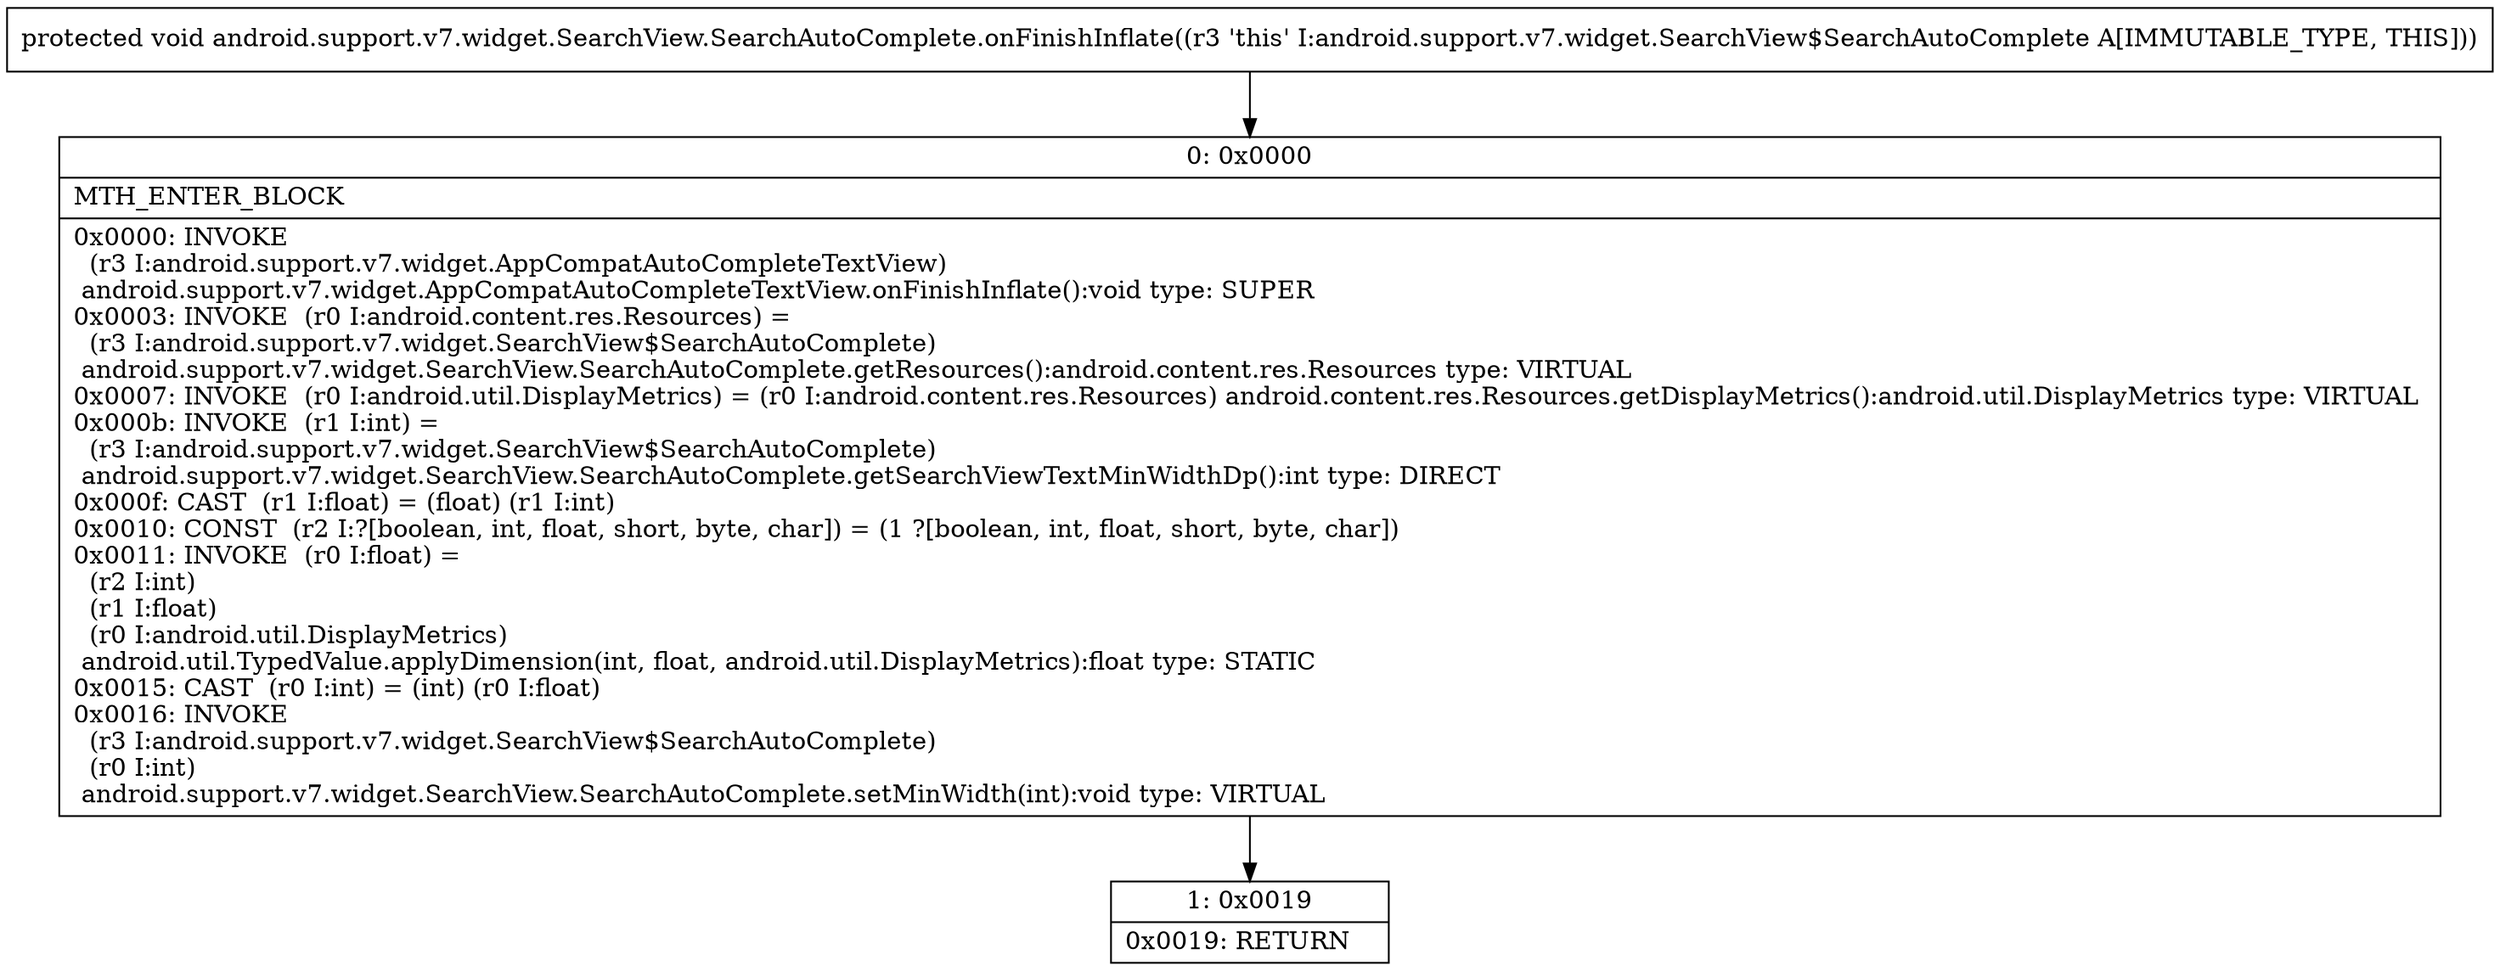 digraph "CFG forandroid.support.v7.widget.SearchView.SearchAutoComplete.onFinishInflate()V" {
Node_0 [shape=record,label="{0\:\ 0x0000|MTH_ENTER_BLOCK\l|0x0000: INVOKE  \l  (r3 I:android.support.v7.widget.AppCompatAutoCompleteTextView)\l android.support.v7.widget.AppCompatAutoCompleteTextView.onFinishInflate():void type: SUPER \l0x0003: INVOKE  (r0 I:android.content.res.Resources) = \l  (r3 I:android.support.v7.widget.SearchView$SearchAutoComplete)\l android.support.v7.widget.SearchView.SearchAutoComplete.getResources():android.content.res.Resources type: VIRTUAL \l0x0007: INVOKE  (r0 I:android.util.DisplayMetrics) = (r0 I:android.content.res.Resources) android.content.res.Resources.getDisplayMetrics():android.util.DisplayMetrics type: VIRTUAL \l0x000b: INVOKE  (r1 I:int) = \l  (r3 I:android.support.v7.widget.SearchView$SearchAutoComplete)\l android.support.v7.widget.SearchView.SearchAutoComplete.getSearchViewTextMinWidthDp():int type: DIRECT \l0x000f: CAST  (r1 I:float) = (float) (r1 I:int) \l0x0010: CONST  (r2 I:?[boolean, int, float, short, byte, char]) = (1 ?[boolean, int, float, short, byte, char]) \l0x0011: INVOKE  (r0 I:float) = \l  (r2 I:int)\l  (r1 I:float)\l  (r0 I:android.util.DisplayMetrics)\l android.util.TypedValue.applyDimension(int, float, android.util.DisplayMetrics):float type: STATIC \l0x0015: CAST  (r0 I:int) = (int) (r0 I:float) \l0x0016: INVOKE  \l  (r3 I:android.support.v7.widget.SearchView$SearchAutoComplete)\l  (r0 I:int)\l android.support.v7.widget.SearchView.SearchAutoComplete.setMinWidth(int):void type: VIRTUAL \l}"];
Node_1 [shape=record,label="{1\:\ 0x0019|0x0019: RETURN   \l}"];
MethodNode[shape=record,label="{protected void android.support.v7.widget.SearchView.SearchAutoComplete.onFinishInflate((r3 'this' I:android.support.v7.widget.SearchView$SearchAutoComplete A[IMMUTABLE_TYPE, THIS])) }"];
MethodNode -> Node_0;
Node_0 -> Node_1;
}

